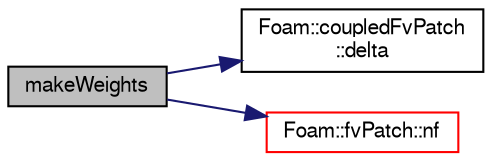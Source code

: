 digraph "makeWeights"
{
  bgcolor="transparent";
  edge [fontname="FreeSans",fontsize="10",labelfontname="FreeSans",labelfontsize="10"];
  node [fontname="FreeSans",fontsize="10",shape=record];
  rankdir="LR";
  Node2 [label="makeWeights",height=0.2,width=0.4,color="black", fillcolor="grey75", style="filled", fontcolor="black"];
  Node2 -> Node3 [color="midnightblue",fontsize="10",style="solid",fontname="FreeSans"];
  Node3 [label="Foam::coupledFvPatch\l::delta",height=0.2,width=0.4,color="black",URL="$a22794.html#af28a1b7920549c636b63713ee2365216",tooltip="Return delta (P to N) vectors across coupled patch. "];
  Node2 -> Node4 [color="midnightblue",fontsize="10",style="solid",fontname="FreeSans"];
  Node4 [label="Foam::fvPatch::nf",height=0.2,width=0.4,color="red",URL="$a22870.html#ac630ebe09f4b9ad480cd839dd3978459",tooltip="Return face normals. "];
}
